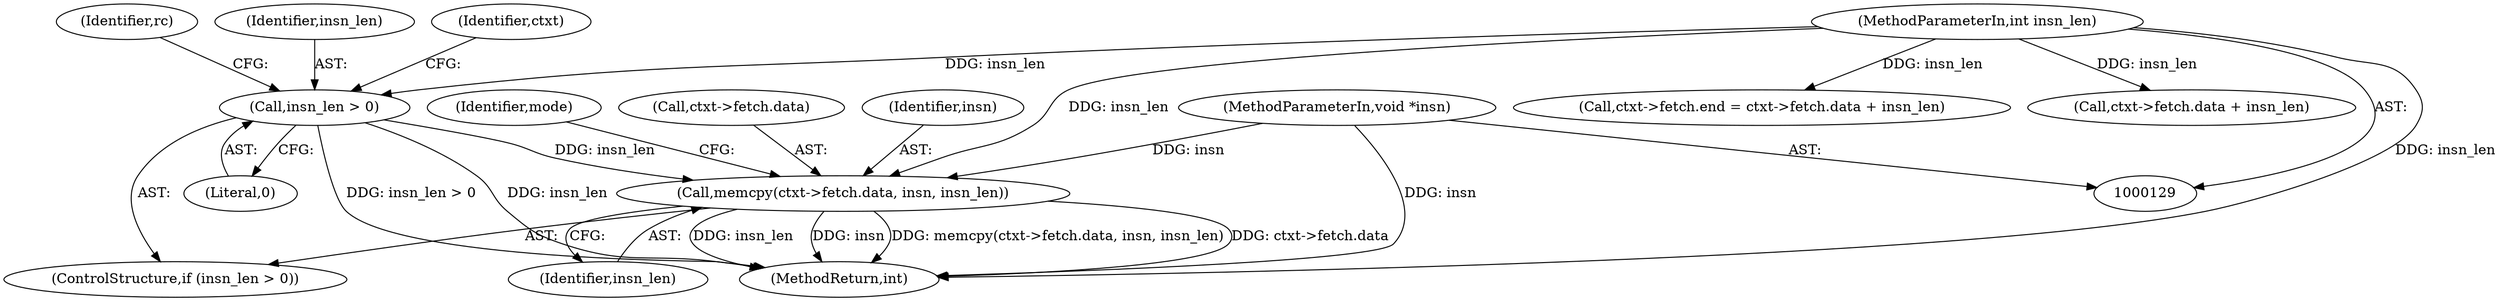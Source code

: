 digraph "0_linux_a430c9166312e1aa3d80bce32374233bdbfeba32@API" {
"1000209" [label="(Call,memcpy(ctxt->fetch.data, insn, insn_len))"];
"1000131" [label="(MethodParameterIn,void *insn)"];
"1000206" [label="(Call,insn_len > 0)"];
"1000132" [label="(MethodParameterIn,int insn_len)"];
"1000212" [label="(Identifier,ctxt)"];
"1000220" [label="(Identifier,rc)"];
"1000205" [label="(ControlStructure,if (insn_len > 0))"];
"1000187" [label="(Call,ctxt->fetch.end = ctxt->fetch.data + insn_len)"];
"1000206" [label="(Call,insn_len > 0)"];
"1000216" [label="(Identifier,insn_len)"];
"1000207" [label="(Identifier,insn_len)"];
"1000208" [label="(Literal,0)"];
"1000193" [label="(Call,ctxt->fetch.data + insn_len)"];
"1000132" [label="(MethodParameterIn,int insn_len)"];
"1000231" [label="(Identifier,mode)"];
"1000209" [label="(Call,memcpy(ctxt->fetch.data, insn, insn_len))"];
"1000210" [label="(Call,ctxt->fetch.data)"];
"1000131" [label="(MethodParameterIn,void *insn)"];
"1000215" [label="(Identifier,insn)"];
"1001017" [label="(MethodReturn,int)"];
"1000209" -> "1000205"  [label="AST: "];
"1000209" -> "1000216"  [label="CFG: "];
"1000210" -> "1000209"  [label="AST: "];
"1000215" -> "1000209"  [label="AST: "];
"1000216" -> "1000209"  [label="AST: "];
"1000231" -> "1000209"  [label="CFG: "];
"1000209" -> "1001017"  [label="DDG: memcpy(ctxt->fetch.data, insn, insn_len)"];
"1000209" -> "1001017"  [label="DDG: ctxt->fetch.data"];
"1000209" -> "1001017"  [label="DDG: insn_len"];
"1000209" -> "1001017"  [label="DDG: insn"];
"1000131" -> "1000209"  [label="DDG: insn"];
"1000206" -> "1000209"  [label="DDG: insn_len"];
"1000132" -> "1000209"  [label="DDG: insn_len"];
"1000131" -> "1000129"  [label="AST: "];
"1000131" -> "1001017"  [label="DDG: insn"];
"1000206" -> "1000205"  [label="AST: "];
"1000206" -> "1000208"  [label="CFG: "];
"1000207" -> "1000206"  [label="AST: "];
"1000208" -> "1000206"  [label="AST: "];
"1000212" -> "1000206"  [label="CFG: "];
"1000220" -> "1000206"  [label="CFG: "];
"1000206" -> "1001017"  [label="DDG: insn_len > 0"];
"1000206" -> "1001017"  [label="DDG: insn_len"];
"1000132" -> "1000206"  [label="DDG: insn_len"];
"1000132" -> "1000129"  [label="AST: "];
"1000132" -> "1001017"  [label="DDG: insn_len"];
"1000132" -> "1000187"  [label="DDG: insn_len"];
"1000132" -> "1000193"  [label="DDG: insn_len"];
}
